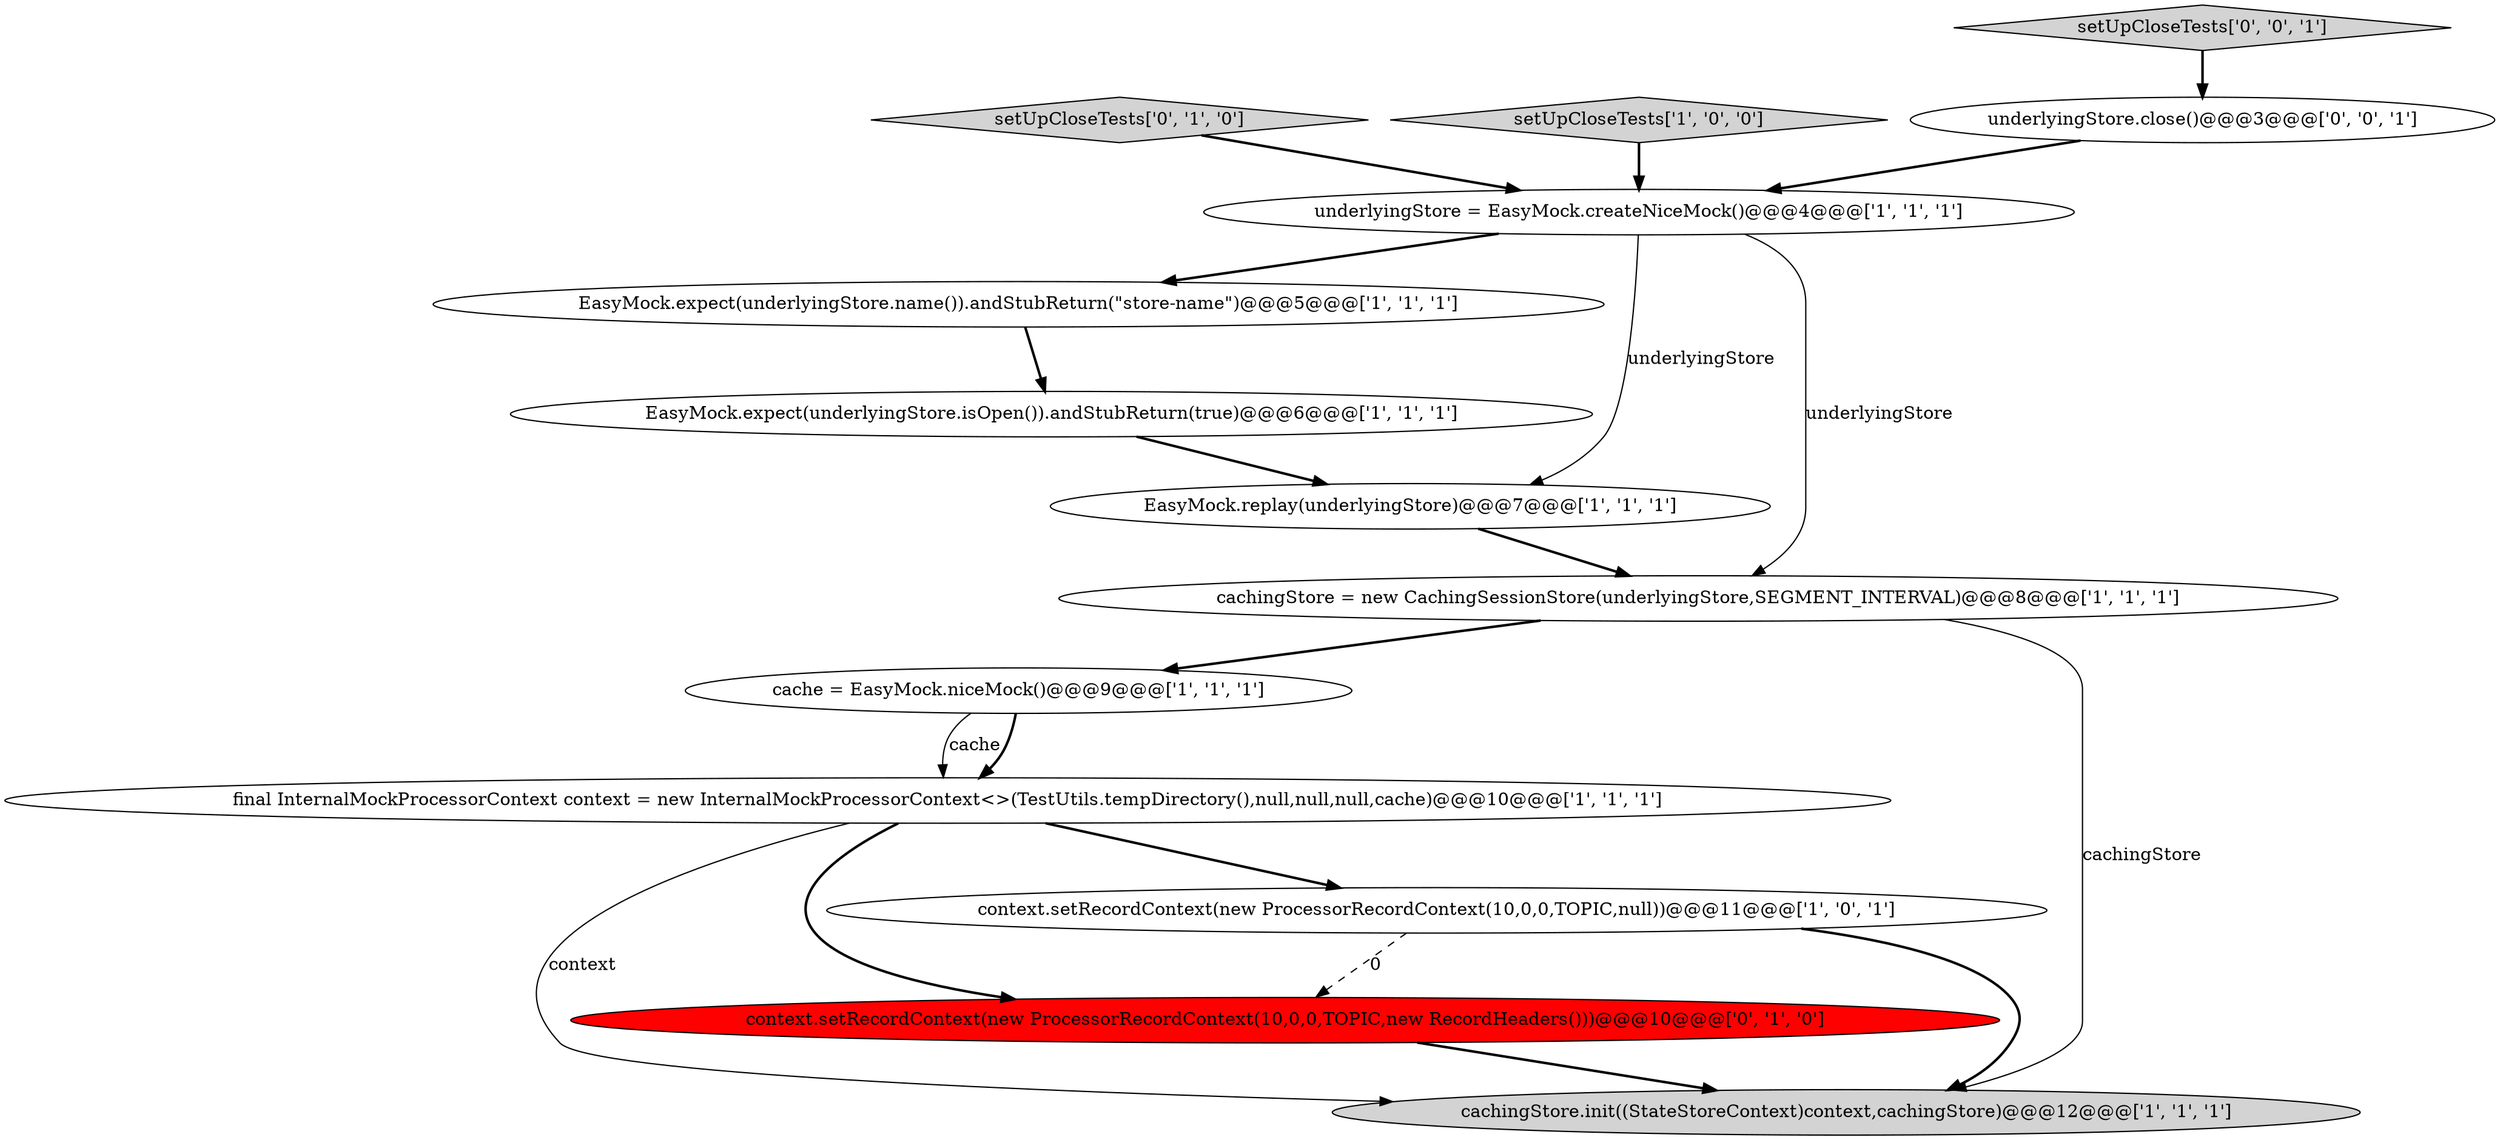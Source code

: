 digraph {
6 [style = filled, label = "EasyMock.expect(underlyingStore.isOpen()).andStubReturn(true)@@@6@@@['1', '1', '1']", fillcolor = white, shape = ellipse image = "AAA0AAABBB1BBB"];
5 [style = filled, label = "EasyMock.expect(underlyingStore.name()).andStubReturn(\"store-name\")@@@5@@@['1', '1', '1']", fillcolor = white, shape = ellipse image = "AAA0AAABBB1BBB"];
2 [style = filled, label = "cachingStore = new CachingSessionStore(underlyingStore,SEGMENT_INTERVAL)@@@8@@@['1', '1', '1']", fillcolor = white, shape = ellipse image = "AAA0AAABBB1BBB"];
8 [style = filled, label = "context.setRecordContext(new ProcessorRecordContext(10,0,0,TOPIC,null))@@@11@@@['1', '0', '1']", fillcolor = white, shape = ellipse image = "AAA0AAABBB1BBB"];
0 [style = filled, label = "cache = EasyMock.niceMock()@@@9@@@['1', '1', '1']", fillcolor = white, shape = ellipse image = "AAA0AAABBB1BBB"];
4 [style = filled, label = "underlyingStore = EasyMock.createNiceMock()@@@4@@@['1', '1', '1']", fillcolor = white, shape = ellipse image = "AAA0AAABBB1BBB"];
3 [style = filled, label = "EasyMock.replay(underlyingStore)@@@7@@@['1', '1', '1']", fillcolor = white, shape = ellipse image = "AAA0AAABBB1BBB"];
11 [style = filled, label = "setUpCloseTests['0', '1', '0']", fillcolor = lightgray, shape = diamond image = "AAA0AAABBB2BBB"];
13 [style = filled, label = "setUpCloseTests['0', '0', '1']", fillcolor = lightgray, shape = diamond image = "AAA0AAABBB3BBB"];
1 [style = filled, label = "cachingStore.init((StateStoreContext)context,cachingStore)@@@12@@@['1', '1', '1']", fillcolor = lightgray, shape = ellipse image = "AAA0AAABBB1BBB"];
9 [style = filled, label = "setUpCloseTests['1', '0', '0']", fillcolor = lightgray, shape = diamond image = "AAA0AAABBB1BBB"];
7 [style = filled, label = "final InternalMockProcessorContext context = new InternalMockProcessorContext<>(TestUtils.tempDirectory(),null,null,null,cache)@@@10@@@['1', '1', '1']", fillcolor = white, shape = ellipse image = "AAA0AAABBB1BBB"];
10 [style = filled, label = "context.setRecordContext(new ProcessorRecordContext(10,0,0,TOPIC,new RecordHeaders()))@@@10@@@['0', '1', '0']", fillcolor = red, shape = ellipse image = "AAA1AAABBB2BBB"];
12 [style = filled, label = "underlyingStore.close()@@@3@@@['0', '0', '1']", fillcolor = white, shape = ellipse image = "AAA0AAABBB3BBB"];
8->1 [style = bold, label=""];
6->3 [style = bold, label=""];
2->1 [style = solid, label="cachingStore"];
2->0 [style = bold, label=""];
13->12 [style = bold, label=""];
8->10 [style = dashed, label="0"];
5->6 [style = bold, label=""];
3->2 [style = bold, label=""];
12->4 [style = bold, label=""];
10->1 [style = bold, label=""];
7->8 [style = bold, label=""];
4->3 [style = solid, label="underlyingStore"];
7->10 [style = bold, label=""];
4->5 [style = bold, label=""];
7->1 [style = solid, label="context"];
0->7 [style = solid, label="cache"];
9->4 [style = bold, label=""];
11->4 [style = bold, label=""];
0->7 [style = bold, label=""];
4->2 [style = solid, label="underlyingStore"];
}
